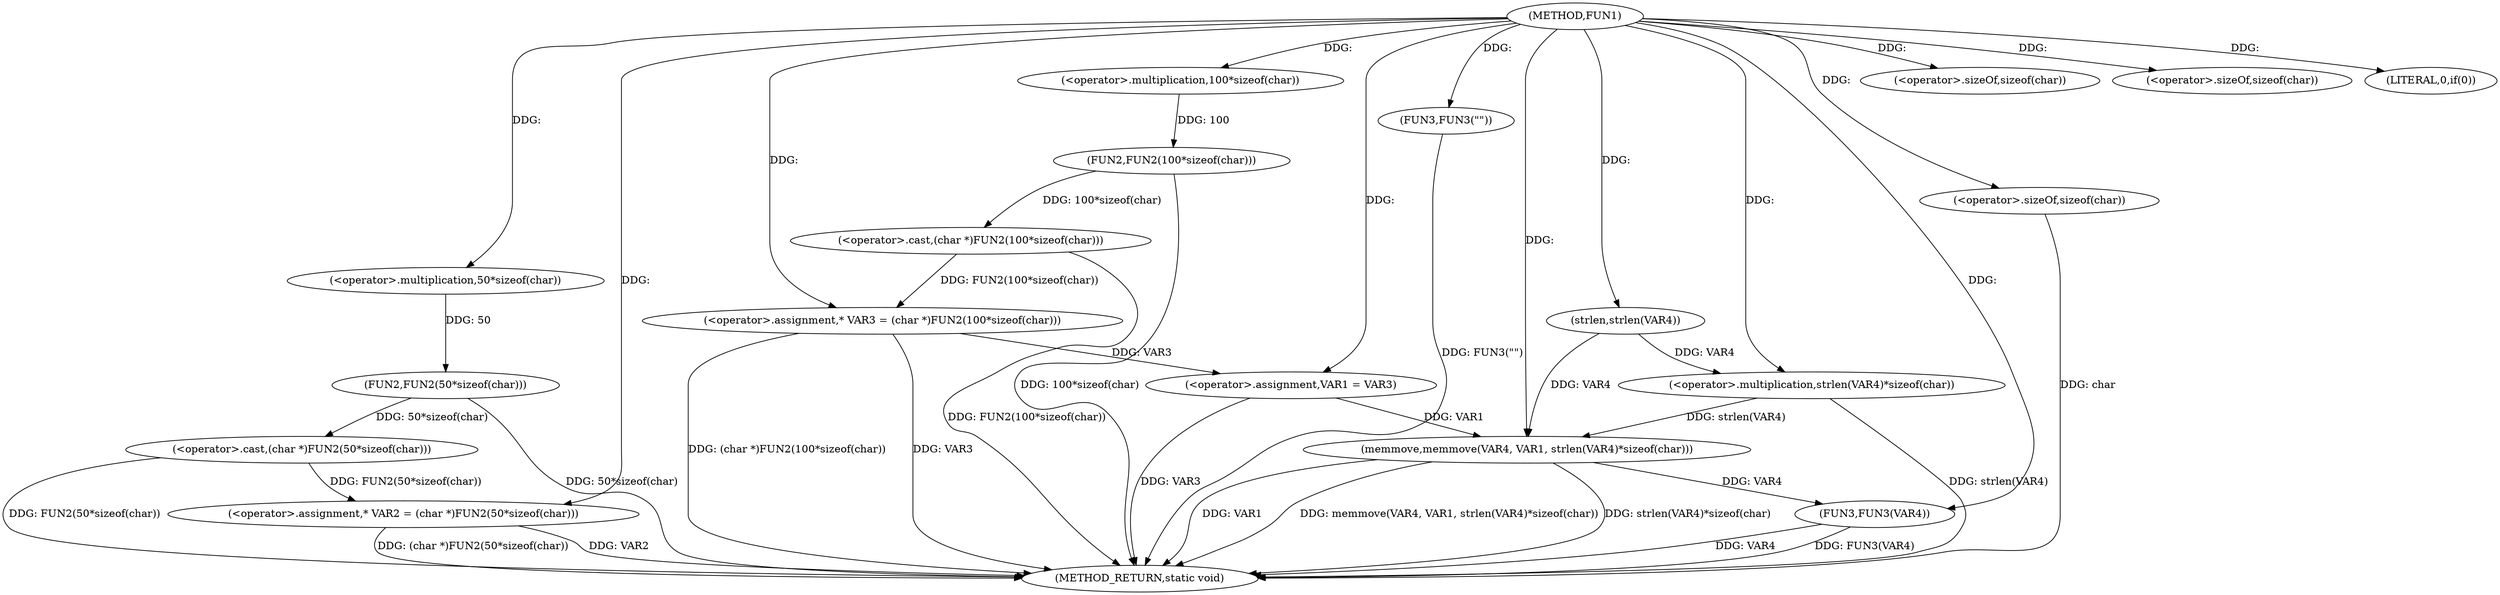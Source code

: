 digraph FUN1 {  
"1000100" [label = "(METHOD,FUN1)" ]
"1000145" [label = "(METHOD_RETURN,static void)" ]
"1000104" [label = "(<operator>.assignment,* VAR2 = (char *)FUN2(50*sizeof(char)))" ]
"1000106" [label = "(<operator>.cast,(char *)FUN2(50*sizeof(char)))" ]
"1000108" [label = "(FUN2,FUN2(50*sizeof(char)))" ]
"1000109" [label = "(<operator>.multiplication,50*sizeof(char))" ]
"1000111" [label = "(<operator>.sizeOf,sizeof(char))" ]
"1000114" [label = "(<operator>.assignment,* VAR3 = (char *)FUN2(100*sizeof(char)))" ]
"1000116" [label = "(<operator>.cast,(char *)FUN2(100*sizeof(char)))" ]
"1000118" [label = "(FUN2,FUN2(100*sizeof(char)))" ]
"1000119" [label = "(<operator>.multiplication,100*sizeof(char))" ]
"1000121" [label = "(<operator>.sizeOf,sizeof(char))" ]
"1000124" [label = "(LITERAL,0,if(0))" ]
"1000126" [label = "(FUN3,FUN3(\"\"))" ]
"1000130" [label = "(<operator>.assignment,VAR1 = VAR3)" ]
"1000135" [label = "(memmove,memmove(VAR4, VAR1, strlen(VAR4)*sizeof(char)))" ]
"1000138" [label = "(<operator>.multiplication,strlen(VAR4)*sizeof(char))" ]
"1000139" [label = "(strlen,strlen(VAR4))" ]
"1000141" [label = "(<operator>.sizeOf,sizeof(char))" ]
"1000143" [label = "(FUN3,FUN3(VAR4))" ]
  "1000141" -> "1000145"  [ label = "DDG: char"] 
  "1000106" -> "1000145"  [ label = "DDG: FUN2(50*sizeof(char))"] 
  "1000104" -> "1000145"  [ label = "DDG: VAR2"] 
  "1000143" -> "1000145"  [ label = "DDG: VAR4"] 
  "1000114" -> "1000145"  [ label = "DDG: VAR3"] 
  "1000116" -> "1000145"  [ label = "DDG: FUN2(100*sizeof(char))"] 
  "1000135" -> "1000145"  [ label = "DDG: memmove(VAR4, VAR1, strlen(VAR4)*sizeof(char))"] 
  "1000143" -> "1000145"  [ label = "DDG: FUN3(VAR4)"] 
  "1000135" -> "1000145"  [ label = "DDG: strlen(VAR4)*sizeof(char)"] 
  "1000118" -> "1000145"  [ label = "DDG: 100*sizeof(char)"] 
  "1000114" -> "1000145"  [ label = "DDG: (char *)FUN2(100*sizeof(char))"] 
  "1000126" -> "1000145"  [ label = "DDG: FUN3(\"\")"] 
  "1000130" -> "1000145"  [ label = "DDG: VAR3"] 
  "1000138" -> "1000145"  [ label = "DDG: strlen(VAR4)"] 
  "1000135" -> "1000145"  [ label = "DDG: VAR1"] 
  "1000104" -> "1000145"  [ label = "DDG: (char *)FUN2(50*sizeof(char))"] 
  "1000108" -> "1000145"  [ label = "DDG: 50*sizeof(char)"] 
  "1000106" -> "1000104"  [ label = "DDG: FUN2(50*sizeof(char))"] 
  "1000100" -> "1000104"  [ label = "DDG: "] 
  "1000108" -> "1000106"  [ label = "DDG: 50*sizeof(char)"] 
  "1000109" -> "1000108"  [ label = "DDG: 50"] 
  "1000100" -> "1000109"  [ label = "DDG: "] 
  "1000100" -> "1000111"  [ label = "DDG: "] 
  "1000116" -> "1000114"  [ label = "DDG: FUN2(100*sizeof(char))"] 
  "1000100" -> "1000114"  [ label = "DDG: "] 
  "1000118" -> "1000116"  [ label = "DDG: 100*sizeof(char)"] 
  "1000119" -> "1000118"  [ label = "DDG: 100"] 
  "1000100" -> "1000119"  [ label = "DDG: "] 
  "1000100" -> "1000121"  [ label = "DDG: "] 
  "1000100" -> "1000124"  [ label = "DDG: "] 
  "1000100" -> "1000126"  [ label = "DDG: "] 
  "1000114" -> "1000130"  [ label = "DDG: VAR3"] 
  "1000100" -> "1000130"  [ label = "DDG: "] 
  "1000139" -> "1000135"  [ label = "DDG: VAR4"] 
  "1000100" -> "1000135"  [ label = "DDG: "] 
  "1000130" -> "1000135"  [ label = "DDG: VAR1"] 
  "1000138" -> "1000135"  [ label = "DDG: strlen(VAR4)"] 
  "1000139" -> "1000138"  [ label = "DDG: VAR4"] 
  "1000100" -> "1000139"  [ label = "DDG: "] 
  "1000100" -> "1000138"  [ label = "DDG: "] 
  "1000100" -> "1000141"  [ label = "DDG: "] 
  "1000135" -> "1000143"  [ label = "DDG: VAR4"] 
  "1000100" -> "1000143"  [ label = "DDG: "] 
}
